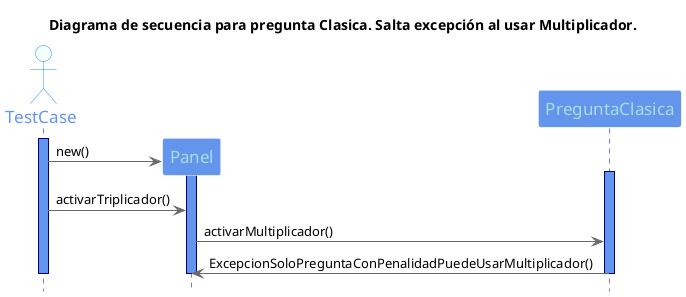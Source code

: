 @startuml

title Diagrama de secuencia para pregunta Clasica. Salta excepción al usar Multiplicador.

hide footbox
skinparam backgroundColor white

skinparam sequence {
ArrowColor DimGray
ActorBorderColor DodgerBlue
LifeLineBorderColor Navy
LifeLineBackgroundColor CornflowerBlue
ParticipantBorderColor LighSlateGray
ParticipantBackgroundColor CornflowerBlue
ParticipantFontName Impact
ParticipantFontSize 17
ParticipantFontColor #A9DCDF
ActorBackgroundColor mintCream
ActorFontColor CornflowerBlue
ActorFontSize 17
ActorFontName Aapex
}

actor TestCase
activate TestCase

create Panel
TestCase -> Panel : new()
activate Panel

Participant PreguntaClasica
activate PreguntaClasica

TestCase -> Panel: activarTriplicador()
Panel -> PreguntaClasica: activarMultiplicador()
PreguntaClasica -> Panel : ExcepcionSoloPreguntaConPenalidadPuedeUsarMultiplicador()

deactivate PreguntaClasica
deactivate Panel
deactivate TestCase

@enduml
